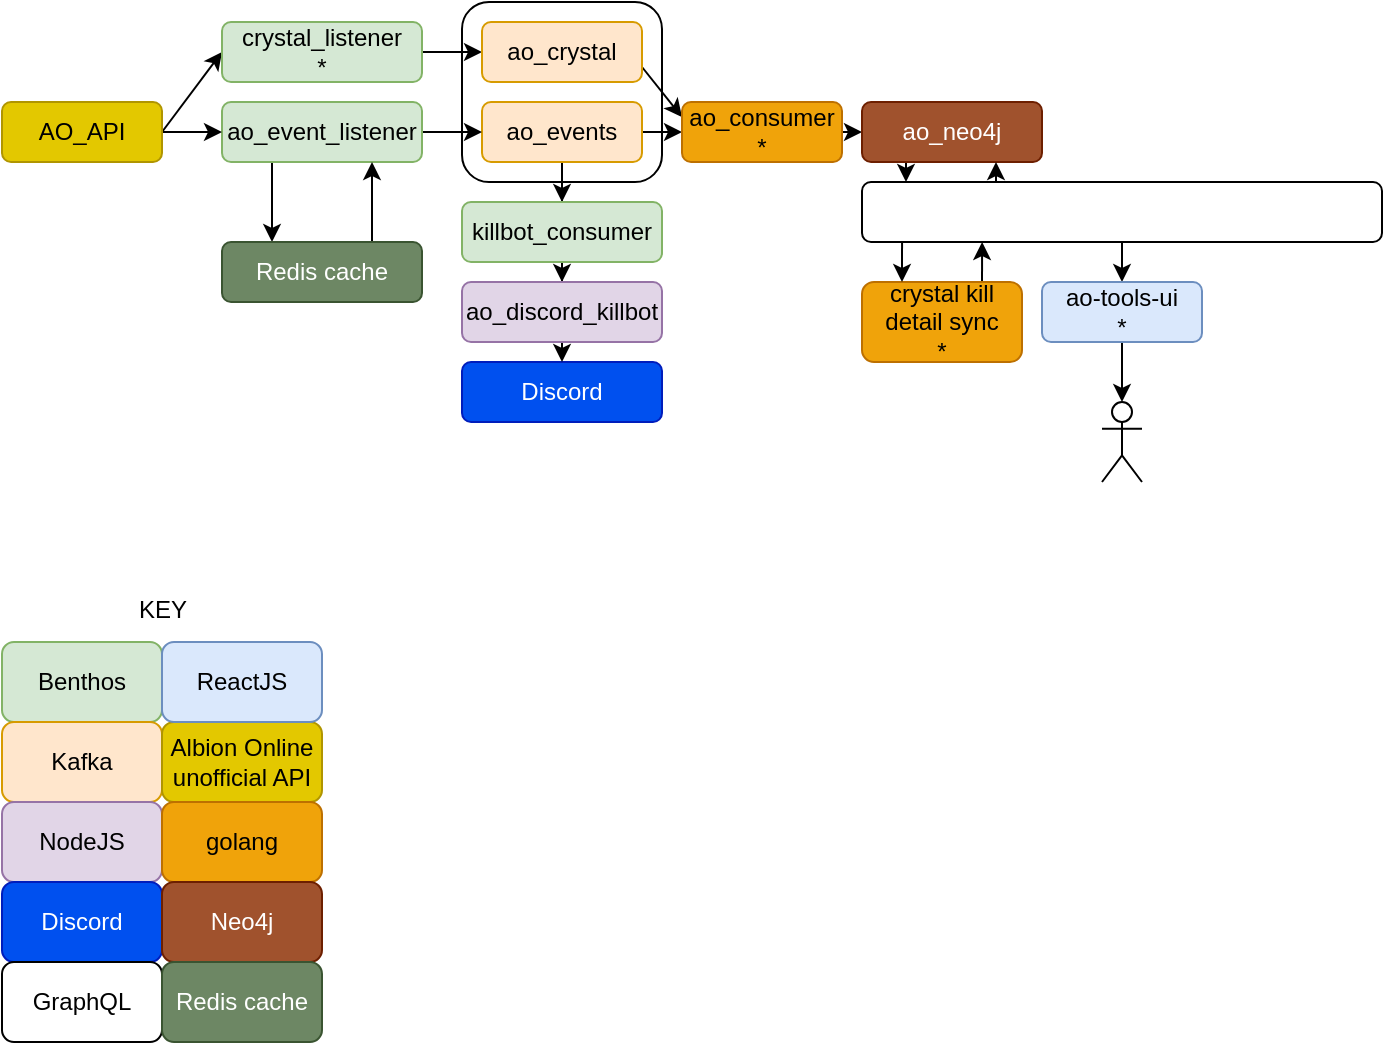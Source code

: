 <mxfile>
    <diagram name="Page-1" id="c7558073-3199-34d8-9f00-42111426c3f3">
        <mxGraphModel dx="1319" dy="592" grid="1" gridSize="10" guides="1" tooltips="1" connect="1" arrows="1" fold="1" page="1" pageScale="1" pageWidth="826" pageHeight="1169" background="none" math="0" shadow="0">
            <root>
                <mxCell id="0"/>
                <mxCell id="1" parent="0"/>
                <mxCell id="8" value="" style="rounded=1;whiteSpace=wrap;html=1;fillColor=none;" parent="1" vertex="1">
                    <mxGeometry x="270" y="280" width="100" height="90" as="geometry"/>
                </mxCell>
                <mxCell id="vMF9VWcr_iRThbdEaZ-J-100" value="" style="edgeStyle=orthogonalEdgeStyle;rounded=0;orthogonalLoop=1;jettySize=auto;html=1;" parent="1" source="vMF9VWcr_iRThbdEaZ-J-96" target="vMF9VWcr_iRThbdEaZ-J-99" edge="1">
                    <mxGeometry relative="1" as="geometry"/>
                </mxCell>
                <mxCell id="16" value="" style="edgeStyle=none;html=1;fontColor=#000000;" parent="1" source="vMF9VWcr_iRThbdEaZ-J-96" target="10" edge="1">
                    <mxGeometry relative="1" as="geometry"/>
                </mxCell>
                <mxCell id="vMF9VWcr_iRThbdEaZ-J-96" value="ao_events" style="rounded=1;whiteSpace=wrap;html=1;fillColor=#ffe6cc;strokeColor=#d79b00;fontColor=#000000;" parent="1" vertex="1">
                    <mxGeometry x="280" y="330" width="80" height="30" as="geometry"/>
                </mxCell>
                <mxCell id="vMF9VWcr_iRThbdEaZ-J-98" value="" style="edgeStyle=orthogonalEdgeStyle;rounded=0;orthogonalLoop=1;jettySize=auto;html=1;" parent="1" source="vMF9VWcr_iRThbdEaZ-J-97" target="vMF9VWcr_iRThbdEaZ-J-96" edge="1">
                    <mxGeometry relative="1" as="geometry"/>
                </mxCell>
                <mxCell id="43" value="" style="edgeStyle=none;html=1;exitX=0.25;exitY=1;exitDx=0;exitDy=0;entryX=0.25;entryY=0;entryDx=0;entryDy=0;" parent="1" source="vMF9VWcr_iRThbdEaZ-J-97" target="42" edge="1">
                    <mxGeometry relative="1" as="geometry"/>
                </mxCell>
                <mxCell id="vMF9VWcr_iRThbdEaZ-J-97" value="ao_event_listener" style="rounded=1;whiteSpace=wrap;html=1;fillColor=#d5e8d4;strokeColor=#82b366;fontColor=#000000;" parent="1" vertex="1">
                    <mxGeometry x="150" y="330" width="100" height="30" as="geometry"/>
                </mxCell>
                <mxCell id="vMF9VWcr_iRThbdEaZ-J-107" value="" style="edgeStyle=orthogonalEdgeStyle;rounded=0;orthogonalLoop=1;jettySize=auto;html=1;" parent="1" source="vMF9VWcr_iRThbdEaZ-J-99" target="vMF9VWcr_iRThbdEaZ-J-106" edge="1">
                    <mxGeometry relative="1" as="geometry"/>
                </mxCell>
                <mxCell id="vMF9VWcr_iRThbdEaZ-J-99" value="killbot_consumer" style="rounded=1;whiteSpace=wrap;html=1;fillColor=#d5e8d4;strokeColor=#82b366;fontColor=#000000;" parent="1" vertex="1">
                    <mxGeometry x="270" y="380" width="100" height="30" as="geometry"/>
                </mxCell>
                <mxCell id="vMF9VWcr_iRThbdEaZ-J-102" value="Benthos" style="rounded=1;whiteSpace=wrap;html=1;fillColor=#d5e8d4;strokeColor=#82b366;fontColor=#000000;" parent="1" vertex="1">
                    <mxGeometry x="40" y="600" width="80" height="40" as="geometry"/>
                </mxCell>
                <mxCell id="vMF9VWcr_iRThbdEaZ-J-103" value="KEY" style="text;html=1;align=center;verticalAlign=middle;resizable=0;points=[];autosize=1;strokeColor=none;fillColor=none;" parent="1" vertex="1">
                    <mxGeometry x="100" y="574" width="40" height="20" as="geometry"/>
                </mxCell>
                <mxCell id="vMF9VWcr_iRThbdEaZ-J-104" value="Kafka" style="rounded=1;whiteSpace=wrap;html=1;fillColor=#ffe6cc;strokeColor=#d79b00;fontColor=#000000;" parent="1" vertex="1">
                    <mxGeometry x="40" y="640" width="80" height="40" as="geometry"/>
                </mxCell>
                <mxCell id="vMF9VWcr_iRThbdEaZ-J-105" value="Discord" style="rounded=1;whiteSpace=wrap;html=1;fillColor=#0050ef;strokeColor=#001DBC;fontColor=#ffffff;" parent="1" vertex="1">
                    <mxGeometry x="270" y="460" width="100" height="30" as="geometry"/>
                </mxCell>
                <mxCell id="24" value="" style="edgeStyle=none;html=1;fontColor=#000000;" parent="1" source="vMF9VWcr_iRThbdEaZ-J-106" target="vMF9VWcr_iRThbdEaZ-J-105" edge="1">
                    <mxGeometry relative="1" as="geometry"/>
                </mxCell>
                <mxCell id="vMF9VWcr_iRThbdEaZ-J-106" value="ao_discord_killbot" style="rounded=1;whiteSpace=wrap;html=1;fillColor=#e1d5e7;strokeColor=#9673a6;fontColor=#000000;" parent="1" vertex="1">
                    <mxGeometry x="270" y="420" width="100" height="30" as="geometry"/>
                </mxCell>
                <mxCell id="vMF9VWcr_iRThbdEaZ-J-108" value="NodeJS" style="rounded=1;whiteSpace=wrap;html=1;fillColor=#e1d5e7;strokeColor=#9673a6;fontColor=#000000;" parent="1" vertex="1">
                    <mxGeometry x="40" y="680" width="80" height="40" as="geometry"/>
                </mxCell>
                <mxCell id="vMF9VWcr_iRThbdEaZ-J-110" value="Discord" style="rounded=1;whiteSpace=wrap;html=1;fillColor=#0050ef;strokeColor=#001DBC;fontColor=#ffffff;" parent="1" vertex="1">
                    <mxGeometry x="40" y="720" width="80" height="40" as="geometry"/>
                </mxCell>
                <mxCell id="vMF9VWcr_iRThbdEaZ-J-112" value="" style="edgeStyle=orthogonalEdgeStyle;rounded=0;orthogonalLoop=1;jettySize=auto;html=1;" parent="1" source="vMF9VWcr_iRThbdEaZ-J-111" target="vMF9VWcr_iRThbdEaZ-J-97" edge="1">
                    <mxGeometry relative="1" as="geometry"/>
                </mxCell>
                <mxCell id="6" value="" style="edgeStyle=none;html=1;fontColor=#000000;entryX=0;entryY=0.5;entryDx=0;entryDy=0;exitX=1;exitY=0.5;exitDx=0;exitDy=0;" parent="1" source="vMF9VWcr_iRThbdEaZ-J-111" target="3" edge="1">
                    <mxGeometry relative="1" as="geometry"/>
                </mxCell>
                <mxCell id="vMF9VWcr_iRThbdEaZ-J-111" value="AO_API" style="rounded=1;whiteSpace=wrap;html=1;fillColor=#e3c800;fontColor=#000000;strokeColor=#B09500;" parent="1" vertex="1">
                    <mxGeometry x="40" y="330" width="80" height="30" as="geometry"/>
                </mxCell>
                <mxCell id="vMF9VWcr_iRThbdEaZ-J-113" value="Albion Online unofficial API" style="rounded=1;whiteSpace=wrap;html=1;fillColor=#e3c800;fontColor=#000000;strokeColor=#B09500;" parent="1" vertex="1">
                    <mxGeometry x="120" y="640" width="80" height="40" as="geometry"/>
                </mxCell>
                <mxCell id="7" value="" style="edgeStyle=none;html=1;fontColor=#000000;exitX=1;exitY=0.5;exitDx=0;exitDy=0;entryX=0;entryY=0.5;entryDx=0;entryDy=0;" parent="1" source="3" target="9" edge="1">
                    <mxGeometry relative="1" as="geometry">
                        <mxPoint x="280" y="340" as="targetPoint"/>
                    </mxGeometry>
                </mxCell>
                <mxCell id="3" value="crystal_listener &lt;br&gt;*" style="rounded=1;whiteSpace=wrap;html=1;fillColor=#d5e8d4;strokeColor=#82b366;fontColor=#000000;" parent="1" vertex="1">
                    <mxGeometry x="150" y="290" width="100" height="30" as="geometry"/>
                </mxCell>
                <mxCell id="11" value="" style="edgeStyle=none;html=1;fontColor=#000000;entryX=0;entryY=0.25;entryDx=0;entryDy=0;exitX=1;exitY=0.75;exitDx=0;exitDy=0;" parent="1" source="9" target="10" edge="1">
                    <mxGeometry relative="1" as="geometry"/>
                </mxCell>
                <mxCell id="9" value="ao_crystal" style="rounded=1;whiteSpace=wrap;html=1;fillColor=#ffe6cc;strokeColor=#d79b00;fontColor=#000000;" parent="1" vertex="1">
                    <mxGeometry x="280" y="290" width="80" height="30" as="geometry"/>
                </mxCell>
                <mxCell id="15" value="" style="edgeStyle=none;html=1;fontColor=#000000;exitX=1;exitY=0.5;exitDx=0;exitDy=0;" parent="1" source="10" target="13" edge="1">
                    <mxGeometry relative="1" as="geometry"/>
                </mxCell>
                <mxCell id="10" value="ao_consumer *" style="rounded=1;whiteSpace=wrap;html=1;fillColor=#f0a30a;strokeColor=#BD7000;fontColor=#000000;" parent="1" vertex="1">
                    <mxGeometry x="380" y="330" width="80" height="30" as="geometry"/>
                </mxCell>
                <mxCell id="12" value="golang" style="rounded=1;whiteSpace=wrap;html=1;fillColor=#f0a30a;strokeColor=#BD7000;fontColor=#000000;" parent="1" vertex="1">
                    <mxGeometry x="120" y="680" width="80" height="40" as="geometry"/>
                </mxCell>
                <mxCell id="37" value="" style="edgeStyle=none;html=1;fontColor=#000000;" parent="1" edge="1">
                    <mxGeometry relative="1" as="geometry">
                        <mxPoint x="492" y="360" as="sourcePoint"/>
                        <mxPoint x="492" y="370" as="targetPoint"/>
                    </mxGeometry>
                </mxCell>
                <mxCell id="13" value="ao_neo4j" style="rounded=1;whiteSpace=wrap;html=1;fontColor=#ffffff;fillColor=#a0522d;strokeColor=#6D1F00;" parent="1" vertex="1">
                    <mxGeometry x="470" y="330" width="90" height="30" as="geometry"/>
                </mxCell>
                <mxCell id="14" value="Neo4j" style="rounded=1;whiteSpace=wrap;html=1;fontColor=#ffffff;fillColor=#a0522d;strokeColor=#6D1F00;" parent="1" vertex="1">
                    <mxGeometry x="120" y="720" width="80" height="40" as="geometry"/>
                </mxCell>
                <mxCell id="29" value="" style="edgeStyle=none;html=1;fontColor=#000000;exitX=0.75;exitY=0;exitDx=0;exitDy=0;entryX=0.231;entryY=1;entryDx=0;entryDy=0;entryPerimeter=0;" parent="1" source="20" target="25" edge="1">
                    <mxGeometry relative="1" as="geometry"/>
                </mxCell>
                <mxCell id="20" value="crystal kill detail sync &lt;br&gt;*" style="rounded=1;whiteSpace=wrap;html=1;fillColor=#f0a30a;strokeColor=#BD7000;fontColor=#000000;" parent="1" vertex="1">
                    <mxGeometry x="470" y="420" width="80" height="40" as="geometry"/>
                </mxCell>
                <mxCell id="27" value="" style="edgeStyle=none;html=1;fontColor=#000000;" parent="1" edge="1">
                    <mxGeometry relative="1" as="geometry">
                        <mxPoint x="537" y="370" as="sourcePoint"/>
                        <mxPoint x="537" y="360" as="targetPoint"/>
                    </mxGeometry>
                </mxCell>
                <mxCell id="28" value="" style="edgeStyle=none;html=1;fontColor=#000000;exitX=0.077;exitY=1;exitDx=0;exitDy=0;entryX=0.25;entryY=0;entryDx=0;entryDy=0;exitPerimeter=0;" parent="1" source="25" target="20" edge="1">
                    <mxGeometry relative="1" as="geometry"/>
                </mxCell>
                <mxCell id="36" value="" style="edgeStyle=none;html=1;fontColor=#000000;" parent="1" source="25" target="31" edge="1">
                    <mxGeometry relative="1" as="geometry"/>
                </mxCell>
                <mxCell id="25" value="ao_graphql_api&lt;br&gt;*" style="rounded=1;whiteSpace=wrap;html=1;fontColor=#FFFFFF;" parent="1" vertex="1">
                    <mxGeometry x="470" y="370" width="260" height="30" as="geometry"/>
                </mxCell>
                <mxCell id="30" value="ReactJS" style="rounded=1;whiteSpace=wrap;html=1;fillColor=#dae8fc;strokeColor=#6c8ebf;fontColor=#000000;" parent="1" vertex="1">
                    <mxGeometry x="120" y="600" width="80" height="40" as="geometry"/>
                </mxCell>
                <mxCell id="40" value="" style="edgeStyle=none;html=1;fontColor=#000000;" parent="1" source="31" target="38" edge="1">
                    <mxGeometry relative="1" as="geometry"/>
                </mxCell>
                <mxCell id="31" value="ao-tools-ui&lt;br&gt;*" style="rounded=1;whiteSpace=wrap;html=1;fillColor=#dae8fc;strokeColor=#6c8ebf;fontColor=#000000;" parent="1" vertex="1">
                    <mxGeometry x="560" y="420" width="80" height="30" as="geometry"/>
                </mxCell>
                <mxCell id="38" value="" style="shape=umlActor;verticalLabelPosition=bottom;verticalAlign=top;html=1;outlineConnect=0;fontColor=#000000;" parent="1" vertex="1">
                    <mxGeometry x="590" y="480" width="20" height="40" as="geometry"/>
                </mxCell>
                <mxCell id="41" value="GraphQL" style="rounded=1;whiteSpace=wrap;html=1;fontColor=#000000;" parent="1" vertex="1">
                    <mxGeometry x="40" y="760" width="80" height="40" as="geometry"/>
                </mxCell>
                <mxCell id="44" value="" style="edgeStyle=none;html=1;entryX=0.75;entryY=1;entryDx=0;entryDy=0;exitX=0.75;exitY=0;exitDx=0;exitDy=0;" parent="1" source="42" target="vMF9VWcr_iRThbdEaZ-J-97" edge="1">
                    <mxGeometry relative="1" as="geometry"/>
                </mxCell>
                <mxCell id="42" value="Redis cache" style="rounded=1;whiteSpace=wrap;html=1;fillColor=#6d8764;fontColor=#ffffff;strokeColor=#3A5431;" parent="1" vertex="1">
                    <mxGeometry x="150" y="400" width="100" height="30" as="geometry"/>
                </mxCell>
                <mxCell id="45" value="Redis cache" style="rounded=1;whiteSpace=wrap;html=1;fillColor=#6d8764;fontColor=#ffffff;strokeColor=#3A5431;" parent="1" vertex="1">
                    <mxGeometry x="120" y="760" width="80" height="40" as="geometry"/>
                </mxCell>
            </root>
        </mxGraphModel>
    </diagram>
</mxfile>
